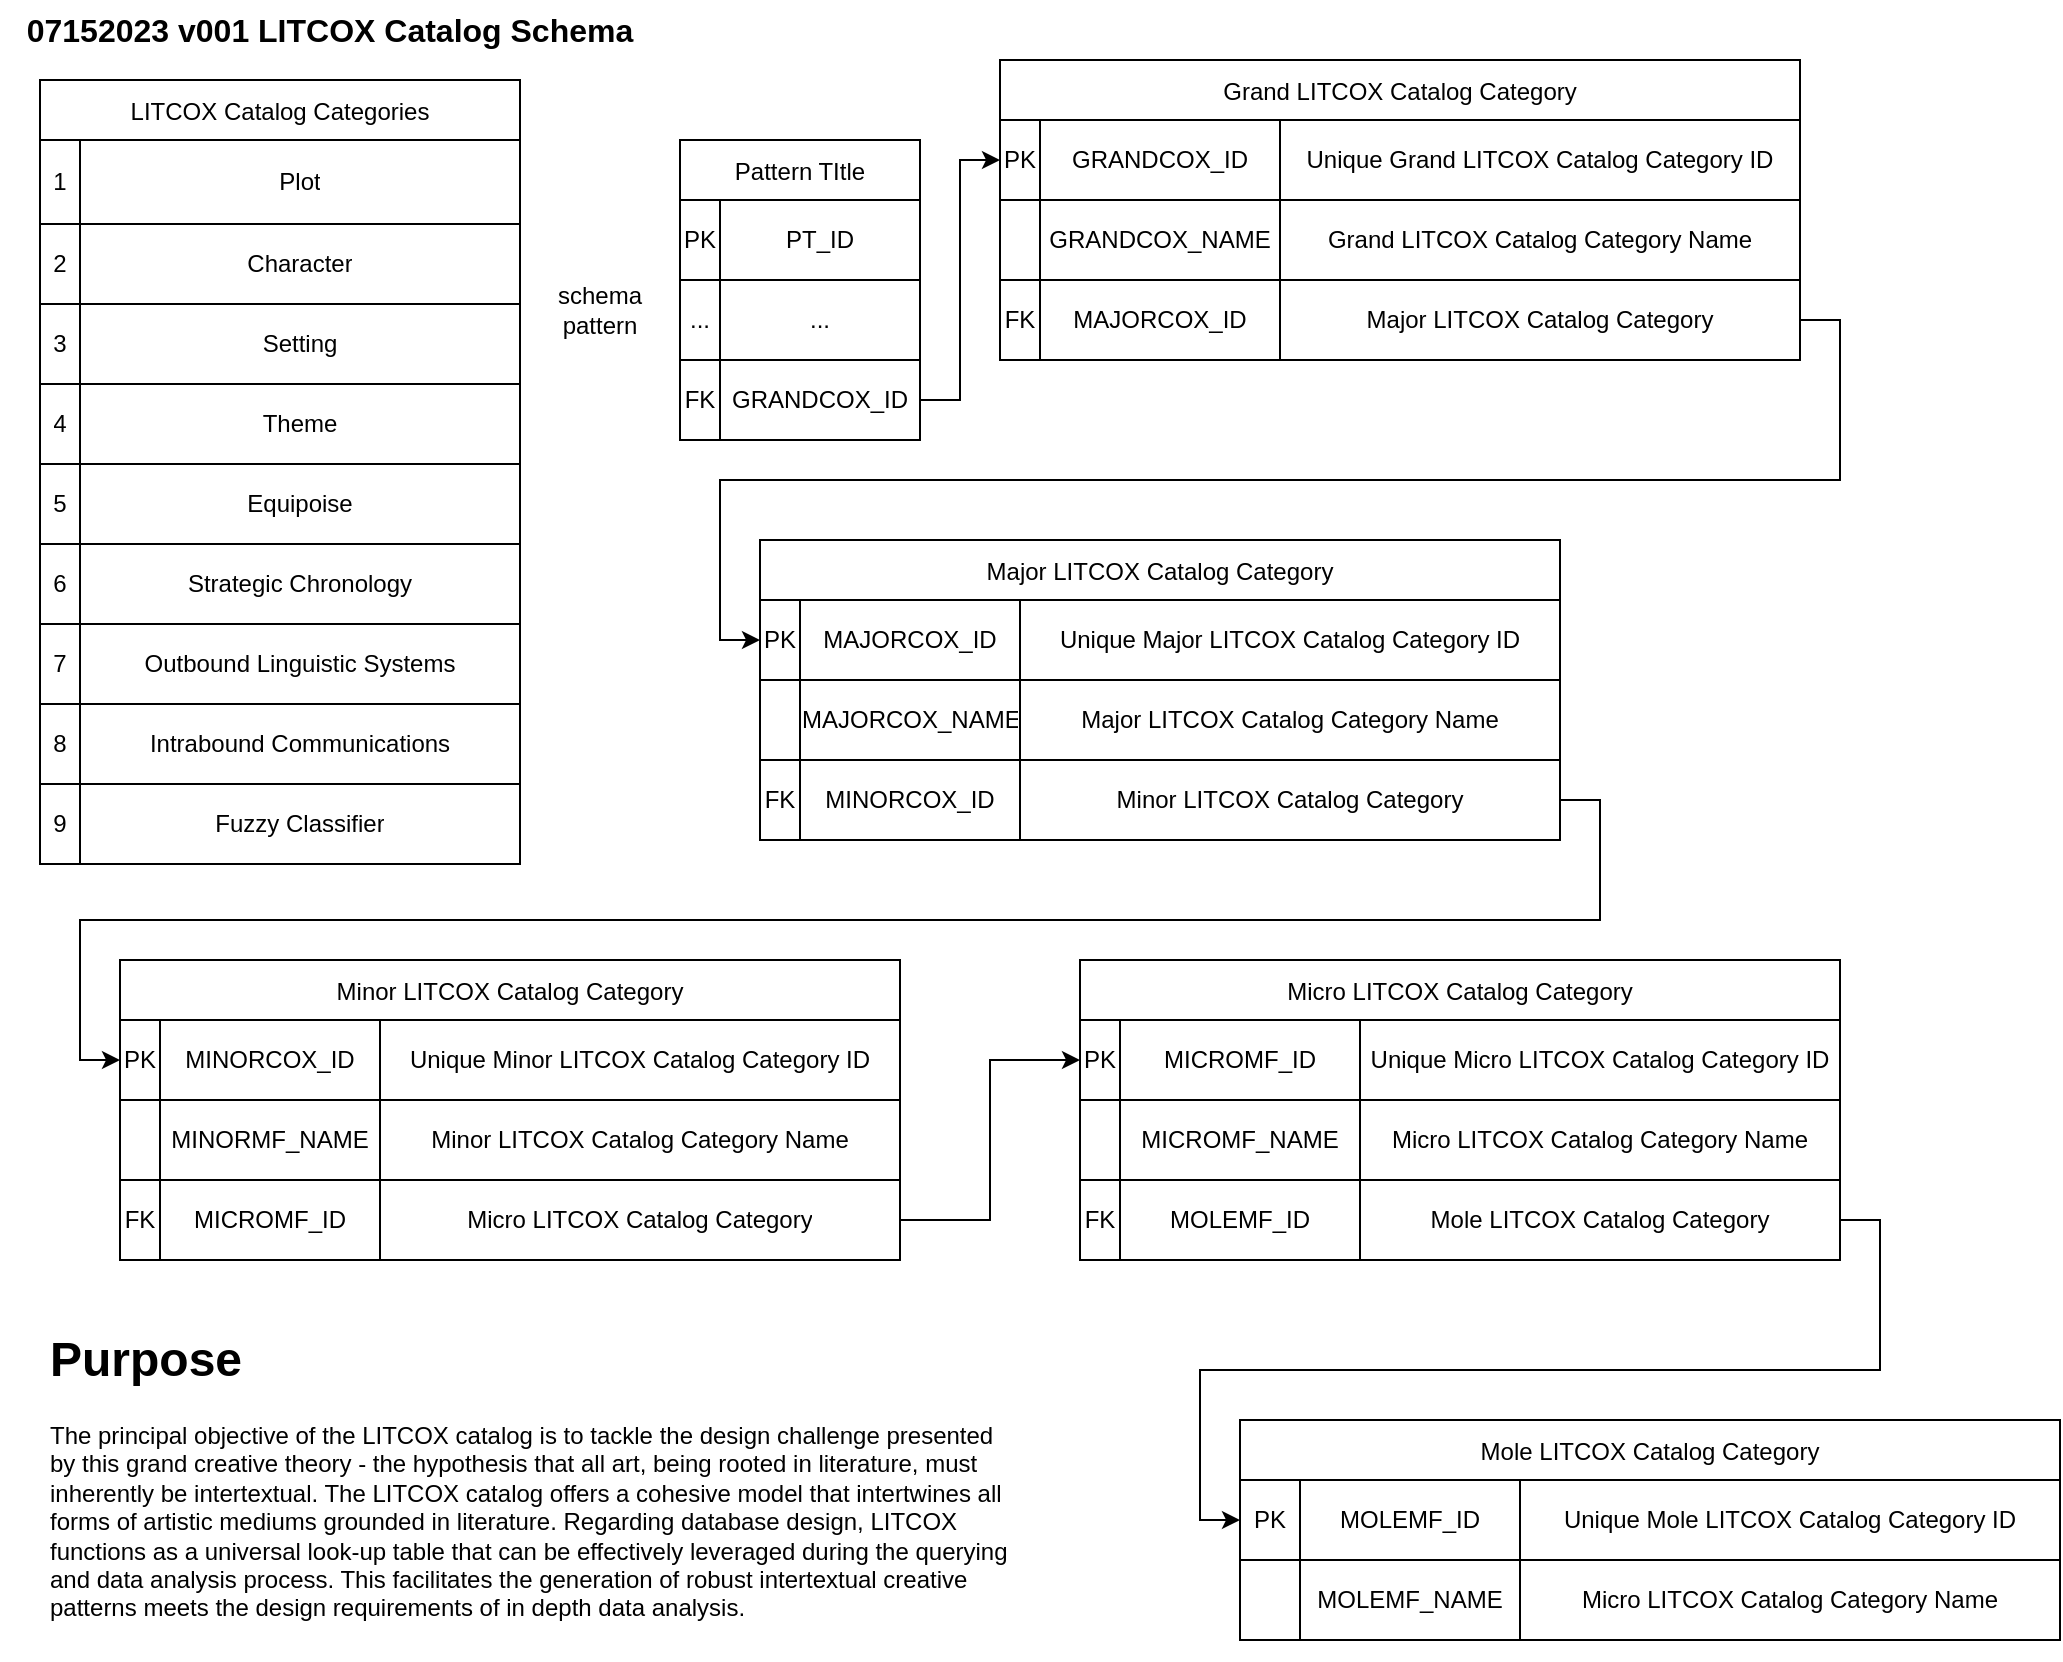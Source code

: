 <mxfile version="21.6.1" type="device">
  <diagram name="Page-1" id="Z0K_hNXm-fF-s0UROovW">
    <mxGraphModel dx="1311" dy="781" grid="1" gridSize="10" guides="1" tooltips="1" connect="1" arrows="1" fold="1" page="1" pageScale="1" pageWidth="1100" pageHeight="850" math="0" shadow="0">
      <root>
        <mxCell id="0" />
        <mxCell id="1" parent="0" />
        <mxCell id="4fYYVfL1sjbBRpTHsgUR-1" value="07152023 v001 LITCOX Catalog Schema" style="text;html=1;strokeColor=none;fillColor=none;align=center;verticalAlign=middle;whiteSpace=wrap;rounded=0;fontSize=16;fontStyle=1" vertex="1" parent="1">
          <mxGeometry x="20" y="10" width="330" height="30" as="geometry" />
        </mxCell>
        <mxCell id="4fYYVfL1sjbBRpTHsgUR-2" value="LITCOX Catalog Categories" style="shape=table;startSize=30;container=1;collapsible=0;childLayout=tableLayout;" vertex="1" parent="1">
          <mxGeometry x="40" y="50" width="240" height="392" as="geometry" />
        </mxCell>
        <mxCell id="4fYYVfL1sjbBRpTHsgUR-3" value="" style="shape=tableRow;horizontal=0;startSize=0;swimlaneHead=0;swimlaneBody=0;strokeColor=inherit;top=0;left=0;bottom=0;right=0;collapsible=0;dropTarget=0;fillColor=none;points=[[0,0.5],[1,0.5]];portConstraint=eastwest;" vertex="1" parent="4fYYVfL1sjbBRpTHsgUR-2">
          <mxGeometry y="30" width="240" height="42" as="geometry" />
        </mxCell>
        <mxCell id="4fYYVfL1sjbBRpTHsgUR-4" value="1" style="shape=partialRectangle;html=1;whiteSpace=wrap;connectable=0;strokeColor=inherit;overflow=hidden;fillColor=none;top=0;left=0;bottom=0;right=0;pointerEvents=1;" vertex="1" parent="4fYYVfL1sjbBRpTHsgUR-3">
          <mxGeometry width="20" height="42" as="geometry">
            <mxRectangle width="20" height="42" as="alternateBounds" />
          </mxGeometry>
        </mxCell>
        <mxCell id="4fYYVfL1sjbBRpTHsgUR-5" value="Plot" style="shape=partialRectangle;html=1;whiteSpace=wrap;connectable=0;strokeColor=inherit;overflow=hidden;fillColor=none;top=0;left=0;bottom=0;right=0;pointerEvents=1;" vertex="1" parent="4fYYVfL1sjbBRpTHsgUR-3">
          <mxGeometry x="20" width="220" height="42" as="geometry">
            <mxRectangle width="220" height="42" as="alternateBounds" />
          </mxGeometry>
        </mxCell>
        <mxCell id="4fYYVfL1sjbBRpTHsgUR-6" value="" style="shape=tableRow;horizontal=0;startSize=0;swimlaneHead=0;swimlaneBody=0;strokeColor=inherit;top=0;left=0;bottom=0;right=0;collapsible=0;dropTarget=0;fillColor=none;points=[[0,0.5],[1,0.5]];portConstraint=eastwest;" vertex="1" parent="4fYYVfL1sjbBRpTHsgUR-2">
          <mxGeometry y="72" width="240" height="40" as="geometry" />
        </mxCell>
        <mxCell id="4fYYVfL1sjbBRpTHsgUR-7" value="2" style="shape=partialRectangle;html=1;whiteSpace=wrap;connectable=0;strokeColor=inherit;overflow=hidden;fillColor=none;top=0;left=0;bottom=0;right=0;pointerEvents=1;" vertex="1" parent="4fYYVfL1sjbBRpTHsgUR-6">
          <mxGeometry width="20" height="40" as="geometry">
            <mxRectangle width="20" height="40" as="alternateBounds" />
          </mxGeometry>
        </mxCell>
        <mxCell id="4fYYVfL1sjbBRpTHsgUR-8" value="Character" style="shape=partialRectangle;html=1;whiteSpace=wrap;connectable=0;strokeColor=inherit;overflow=hidden;fillColor=none;top=0;left=0;bottom=0;right=0;pointerEvents=1;" vertex="1" parent="4fYYVfL1sjbBRpTHsgUR-6">
          <mxGeometry x="20" width="220" height="40" as="geometry">
            <mxRectangle width="220" height="40" as="alternateBounds" />
          </mxGeometry>
        </mxCell>
        <mxCell id="4fYYVfL1sjbBRpTHsgUR-9" value="" style="shape=tableRow;horizontal=0;startSize=0;swimlaneHead=0;swimlaneBody=0;strokeColor=inherit;top=0;left=0;bottom=0;right=0;collapsible=0;dropTarget=0;fillColor=none;points=[[0,0.5],[1,0.5]];portConstraint=eastwest;" vertex="1" parent="4fYYVfL1sjbBRpTHsgUR-2">
          <mxGeometry y="112" width="240" height="40" as="geometry" />
        </mxCell>
        <mxCell id="4fYYVfL1sjbBRpTHsgUR-10" value="3" style="shape=partialRectangle;html=1;whiteSpace=wrap;connectable=0;strokeColor=inherit;overflow=hidden;fillColor=none;top=0;left=0;bottom=0;right=0;pointerEvents=1;" vertex="1" parent="4fYYVfL1sjbBRpTHsgUR-9">
          <mxGeometry width="20" height="40" as="geometry">
            <mxRectangle width="20" height="40" as="alternateBounds" />
          </mxGeometry>
        </mxCell>
        <mxCell id="4fYYVfL1sjbBRpTHsgUR-11" value="Setting" style="shape=partialRectangle;html=1;whiteSpace=wrap;connectable=0;strokeColor=inherit;overflow=hidden;fillColor=none;top=0;left=0;bottom=0;right=0;pointerEvents=1;" vertex="1" parent="4fYYVfL1sjbBRpTHsgUR-9">
          <mxGeometry x="20" width="220" height="40" as="geometry">
            <mxRectangle width="220" height="40" as="alternateBounds" />
          </mxGeometry>
        </mxCell>
        <mxCell id="4fYYVfL1sjbBRpTHsgUR-12" value="" style="shape=tableRow;horizontal=0;startSize=0;swimlaneHead=0;swimlaneBody=0;strokeColor=inherit;top=0;left=0;bottom=0;right=0;collapsible=0;dropTarget=0;fillColor=none;points=[[0,0.5],[1,0.5]];portConstraint=eastwest;" vertex="1" parent="4fYYVfL1sjbBRpTHsgUR-2">
          <mxGeometry y="152" width="240" height="40" as="geometry" />
        </mxCell>
        <mxCell id="4fYYVfL1sjbBRpTHsgUR-13" value="4" style="shape=partialRectangle;html=1;whiteSpace=wrap;connectable=0;strokeColor=inherit;overflow=hidden;fillColor=none;top=0;left=0;bottom=0;right=0;pointerEvents=1;" vertex="1" parent="4fYYVfL1sjbBRpTHsgUR-12">
          <mxGeometry width="20" height="40" as="geometry">
            <mxRectangle width="20" height="40" as="alternateBounds" />
          </mxGeometry>
        </mxCell>
        <mxCell id="4fYYVfL1sjbBRpTHsgUR-14" value="Theme" style="shape=partialRectangle;html=1;whiteSpace=wrap;connectable=0;strokeColor=inherit;overflow=hidden;fillColor=none;top=0;left=0;bottom=0;right=0;pointerEvents=1;" vertex="1" parent="4fYYVfL1sjbBRpTHsgUR-12">
          <mxGeometry x="20" width="220" height="40" as="geometry">
            <mxRectangle width="220" height="40" as="alternateBounds" />
          </mxGeometry>
        </mxCell>
        <mxCell id="4fYYVfL1sjbBRpTHsgUR-15" value="" style="shape=tableRow;horizontal=0;startSize=0;swimlaneHead=0;swimlaneBody=0;strokeColor=inherit;top=0;left=0;bottom=0;right=0;collapsible=0;dropTarget=0;fillColor=none;points=[[0,0.5],[1,0.5]];portConstraint=eastwest;" vertex="1" parent="4fYYVfL1sjbBRpTHsgUR-2">
          <mxGeometry y="192" width="240" height="40" as="geometry" />
        </mxCell>
        <mxCell id="4fYYVfL1sjbBRpTHsgUR-16" value="5" style="shape=partialRectangle;html=1;whiteSpace=wrap;connectable=0;strokeColor=inherit;overflow=hidden;fillColor=none;top=0;left=0;bottom=0;right=0;pointerEvents=1;" vertex="1" parent="4fYYVfL1sjbBRpTHsgUR-15">
          <mxGeometry width="20" height="40" as="geometry">
            <mxRectangle width="20" height="40" as="alternateBounds" />
          </mxGeometry>
        </mxCell>
        <mxCell id="4fYYVfL1sjbBRpTHsgUR-17" value="Equipoise" style="shape=partialRectangle;html=1;whiteSpace=wrap;connectable=0;strokeColor=inherit;overflow=hidden;fillColor=none;top=0;left=0;bottom=0;right=0;pointerEvents=1;" vertex="1" parent="4fYYVfL1sjbBRpTHsgUR-15">
          <mxGeometry x="20" width="220" height="40" as="geometry">
            <mxRectangle width="220" height="40" as="alternateBounds" />
          </mxGeometry>
        </mxCell>
        <mxCell id="4fYYVfL1sjbBRpTHsgUR-18" value="" style="shape=tableRow;horizontal=0;startSize=0;swimlaneHead=0;swimlaneBody=0;strokeColor=inherit;top=0;left=0;bottom=0;right=0;collapsible=0;dropTarget=0;fillColor=none;points=[[0,0.5],[1,0.5]];portConstraint=eastwest;" vertex="1" parent="4fYYVfL1sjbBRpTHsgUR-2">
          <mxGeometry y="232" width="240" height="40" as="geometry" />
        </mxCell>
        <mxCell id="4fYYVfL1sjbBRpTHsgUR-19" value="6" style="shape=partialRectangle;html=1;whiteSpace=wrap;connectable=0;strokeColor=inherit;overflow=hidden;fillColor=none;top=0;left=0;bottom=0;right=0;pointerEvents=1;" vertex="1" parent="4fYYVfL1sjbBRpTHsgUR-18">
          <mxGeometry width="20" height="40" as="geometry">
            <mxRectangle width="20" height="40" as="alternateBounds" />
          </mxGeometry>
        </mxCell>
        <mxCell id="4fYYVfL1sjbBRpTHsgUR-20" value="Strategic Chronology" style="shape=partialRectangle;html=1;whiteSpace=wrap;connectable=0;strokeColor=inherit;overflow=hidden;fillColor=none;top=0;left=0;bottom=0;right=0;pointerEvents=1;" vertex="1" parent="4fYYVfL1sjbBRpTHsgUR-18">
          <mxGeometry x="20" width="220" height="40" as="geometry">
            <mxRectangle width="220" height="40" as="alternateBounds" />
          </mxGeometry>
        </mxCell>
        <mxCell id="4fYYVfL1sjbBRpTHsgUR-21" value="" style="shape=tableRow;horizontal=0;startSize=0;swimlaneHead=0;swimlaneBody=0;strokeColor=inherit;top=0;left=0;bottom=0;right=0;collapsible=0;dropTarget=0;fillColor=none;points=[[0,0.5],[1,0.5]];portConstraint=eastwest;" vertex="1" parent="4fYYVfL1sjbBRpTHsgUR-2">
          <mxGeometry y="272" width="240" height="40" as="geometry" />
        </mxCell>
        <mxCell id="4fYYVfL1sjbBRpTHsgUR-22" value="7" style="shape=partialRectangle;html=1;whiteSpace=wrap;connectable=0;strokeColor=inherit;overflow=hidden;fillColor=none;top=0;left=0;bottom=0;right=0;pointerEvents=1;" vertex="1" parent="4fYYVfL1sjbBRpTHsgUR-21">
          <mxGeometry width="20" height="40" as="geometry">
            <mxRectangle width="20" height="40" as="alternateBounds" />
          </mxGeometry>
        </mxCell>
        <mxCell id="4fYYVfL1sjbBRpTHsgUR-23" value="Outbound Linguistic Systems" style="shape=partialRectangle;html=1;whiteSpace=wrap;connectable=0;strokeColor=inherit;overflow=hidden;fillColor=none;top=0;left=0;bottom=0;right=0;pointerEvents=1;" vertex="1" parent="4fYYVfL1sjbBRpTHsgUR-21">
          <mxGeometry x="20" width="220" height="40" as="geometry">
            <mxRectangle width="220" height="40" as="alternateBounds" />
          </mxGeometry>
        </mxCell>
        <mxCell id="4fYYVfL1sjbBRpTHsgUR-24" value="" style="shape=tableRow;horizontal=0;startSize=0;swimlaneHead=0;swimlaneBody=0;strokeColor=inherit;top=0;left=0;bottom=0;right=0;collapsible=0;dropTarget=0;fillColor=none;points=[[0,0.5],[1,0.5]];portConstraint=eastwest;" vertex="1" parent="4fYYVfL1sjbBRpTHsgUR-2">
          <mxGeometry y="312" width="240" height="40" as="geometry" />
        </mxCell>
        <mxCell id="4fYYVfL1sjbBRpTHsgUR-25" value="8" style="shape=partialRectangle;html=1;whiteSpace=wrap;connectable=0;strokeColor=inherit;overflow=hidden;fillColor=none;top=0;left=0;bottom=0;right=0;pointerEvents=1;" vertex="1" parent="4fYYVfL1sjbBRpTHsgUR-24">
          <mxGeometry width="20" height="40" as="geometry">
            <mxRectangle width="20" height="40" as="alternateBounds" />
          </mxGeometry>
        </mxCell>
        <mxCell id="4fYYVfL1sjbBRpTHsgUR-26" value="Intrabound Communications" style="shape=partialRectangle;html=1;whiteSpace=wrap;connectable=0;strokeColor=inherit;overflow=hidden;fillColor=none;top=0;left=0;bottom=0;right=0;pointerEvents=1;" vertex="1" parent="4fYYVfL1sjbBRpTHsgUR-24">
          <mxGeometry x="20" width="220" height="40" as="geometry">
            <mxRectangle width="220" height="40" as="alternateBounds" />
          </mxGeometry>
        </mxCell>
        <mxCell id="4fYYVfL1sjbBRpTHsgUR-27" value="" style="shape=tableRow;horizontal=0;startSize=0;swimlaneHead=0;swimlaneBody=0;strokeColor=inherit;top=0;left=0;bottom=0;right=0;collapsible=0;dropTarget=0;fillColor=none;points=[[0,0.5],[1,0.5]];portConstraint=eastwest;" vertex="1" parent="4fYYVfL1sjbBRpTHsgUR-2">
          <mxGeometry y="352" width="240" height="40" as="geometry" />
        </mxCell>
        <mxCell id="4fYYVfL1sjbBRpTHsgUR-28" value="9" style="shape=partialRectangle;html=1;whiteSpace=wrap;connectable=0;strokeColor=inherit;overflow=hidden;fillColor=none;top=0;left=0;bottom=0;right=0;pointerEvents=1;" vertex="1" parent="4fYYVfL1sjbBRpTHsgUR-27">
          <mxGeometry width="20" height="40" as="geometry">
            <mxRectangle width="20" height="40" as="alternateBounds" />
          </mxGeometry>
        </mxCell>
        <mxCell id="4fYYVfL1sjbBRpTHsgUR-29" value="Fuzzy Classifier" style="shape=partialRectangle;html=1;whiteSpace=wrap;connectable=0;strokeColor=inherit;overflow=hidden;fillColor=none;top=0;left=0;bottom=0;right=0;pointerEvents=1;" vertex="1" parent="4fYYVfL1sjbBRpTHsgUR-27">
          <mxGeometry x="20" width="220" height="40" as="geometry">
            <mxRectangle width="220" height="40" as="alternateBounds" />
          </mxGeometry>
        </mxCell>
        <mxCell id="4fYYVfL1sjbBRpTHsgUR-109" value="Pattern TItle" style="shape=table;startSize=30;container=1;collapsible=0;childLayout=tableLayout;" vertex="1" parent="1">
          <mxGeometry x="360" y="80" width="120" height="150" as="geometry" />
        </mxCell>
        <mxCell id="4fYYVfL1sjbBRpTHsgUR-110" value="" style="shape=tableRow;horizontal=0;startSize=0;swimlaneHead=0;swimlaneBody=0;strokeColor=inherit;top=0;left=0;bottom=0;right=0;collapsible=0;dropTarget=0;fillColor=none;points=[[0,0.5],[1,0.5]];portConstraint=eastwest;" vertex="1" parent="4fYYVfL1sjbBRpTHsgUR-109">
          <mxGeometry y="30" width="120" height="40" as="geometry" />
        </mxCell>
        <mxCell id="4fYYVfL1sjbBRpTHsgUR-111" value="PK" style="shape=partialRectangle;html=1;whiteSpace=wrap;connectable=0;strokeColor=inherit;overflow=hidden;fillColor=none;top=0;left=0;bottom=0;right=0;pointerEvents=1;" vertex="1" parent="4fYYVfL1sjbBRpTHsgUR-110">
          <mxGeometry width="20" height="40" as="geometry">
            <mxRectangle width="20" height="40" as="alternateBounds" />
          </mxGeometry>
        </mxCell>
        <mxCell id="4fYYVfL1sjbBRpTHsgUR-112" value="PT_ID" style="shape=partialRectangle;html=1;whiteSpace=wrap;connectable=0;strokeColor=inherit;overflow=hidden;fillColor=none;top=0;left=0;bottom=0;right=0;pointerEvents=1;" vertex="1" parent="4fYYVfL1sjbBRpTHsgUR-110">
          <mxGeometry x="20" width="100" height="40" as="geometry">
            <mxRectangle width="100" height="40" as="alternateBounds" />
          </mxGeometry>
        </mxCell>
        <mxCell id="4fYYVfL1sjbBRpTHsgUR-113" value="" style="shape=tableRow;horizontal=0;startSize=0;swimlaneHead=0;swimlaneBody=0;strokeColor=inherit;top=0;left=0;bottom=0;right=0;collapsible=0;dropTarget=0;fillColor=none;points=[[0,0.5],[1,0.5]];portConstraint=eastwest;" vertex="1" parent="4fYYVfL1sjbBRpTHsgUR-109">
          <mxGeometry y="70" width="120" height="40" as="geometry" />
        </mxCell>
        <mxCell id="4fYYVfL1sjbBRpTHsgUR-114" value="..." style="shape=partialRectangle;html=1;whiteSpace=wrap;connectable=0;strokeColor=inherit;overflow=hidden;fillColor=none;top=0;left=0;bottom=0;right=0;pointerEvents=1;" vertex="1" parent="4fYYVfL1sjbBRpTHsgUR-113">
          <mxGeometry width="20" height="40" as="geometry">
            <mxRectangle width="20" height="40" as="alternateBounds" />
          </mxGeometry>
        </mxCell>
        <mxCell id="4fYYVfL1sjbBRpTHsgUR-115" value="..." style="shape=partialRectangle;html=1;whiteSpace=wrap;connectable=0;strokeColor=inherit;overflow=hidden;fillColor=none;top=0;left=0;bottom=0;right=0;pointerEvents=1;" vertex="1" parent="4fYYVfL1sjbBRpTHsgUR-113">
          <mxGeometry x="20" width="100" height="40" as="geometry">
            <mxRectangle width="100" height="40" as="alternateBounds" />
          </mxGeometry>
        </mxCell>
        <mxCell id="4fYYVfL1sjbBRpTHsgUR-116" value="" style="shape=tableRow;horizontal=0;startSize=0;swimlaneHead=0;swimlaneBody=0;strokeColor=inherit;top=0;left=0;bottom=0;right=0;collapsible=0;dropTarget=0;fillColor=none;points=[[0,0.5],[1,0.5]];portConstraint=eastwest;" vertex="1" parent="4fYYVfL1sjbBRpTHsgUR-109">
          <mxGeometry y="110" width="120" height="40" as="geometry" />
        </mxCell>
        <mxCell id="4fYYVfL1sjbBRpTHsgUR-117" value="FK" style="shape=partialRectangle;html=1;whiteSpace=wrap;connectable=0;strokeColor=inherit;overflow=hidden;fillColor=none;top=0;left=0;bottom=0;right=0;pointerEvents=1;" vertex="1" parent="4fYYVfL1sjbBRpTHsgUR-116">
          <mxGeometry width="20" height="40" as="geometry">
            <mxRectangle width="20" height="40" as="alternateBounds" />
          </mxGeometry>
        </mxCell>
        <mxCell id="4fYYVfL1sjbBRpTHsgUR-118" value="GRANDCOX_ID" style="shape=partialRectangle;html=1;whiteSpace=wrap;connectable=0;strokeColor=inherit;overflow=hidden;fillColor=none;top=0;left=0;bottom=0;right=0;pointerEvents=1;" vertex="1" parent="4fYYVfL1sjbBRpTHsgUR-116">
          <mxGeometry x="20" width="100" height="40" as="geometry">
            <mxRectangle width="100" height="40" as="alternateBounds" />
          </mxGeometry>
        </mxCell>
        <mxCell id="4fYYVfL1sjbBRpTHsgUR-119" value="Grand LITCOX Catalog Category" style="shape=table;startSize=30;container=1;collapsible=0;childLayout=tableLayout;" vertex="1" parent="1">
          <mxGeometry x="520" y="40" width="400" height="150" as="geometry" />
        </mxCell>
        <mxCell id="4fYYVfL1sjbBRpTHsgUR-120" value="" style="shape=tableRow;horizontal=0;startSize=0;swimlaneHead=0;swimlaneBody=0;strokeColor=inherit;top=0;left=0;bottom=0;right=0;collapsible=0;dropTarget=0;fillColor=none;points=[[0,0.5],[1,0.5]];portConstraint=eastwest;" vertex="1" parent="4fYYVfL1sjbBRpTHsgUR-119">
          <mxGeometry y="30" width="400" height="40" as="geometry" />
        </mxCell>
        <mxCell id="4fYYVfL1sjbBRpTHsgUR-121" value="PK" style="shape=partialRectangle;html=1;whiteSpace=wrap;connectable=0;strokeColor=inherit;overflow=hidden;fillColor=none;top=0;left=0;bottom=0;right=0;pointerEvents=1;" vertex="1" parent="4fYYVfL1sjbBRpTHsgUR-120">
          <mxGeometry width="20" height="40" as="geometry">
            <mxRectangle width="20" height="40" as="alternateBounds" />
          </mxGeometry>
        </mxCell>
        <mxCell id="4fYYVfL1sjbBRpTHsgUR-122" value="GRANDCOX_ID" style="shape=partialRectangle;html=1;whiteSpace=wrap;connectable=0;strokeColor=inherit;overflow=hidden;fillColor=none;top=0;left=0;bottom=0;right=0;pointerEvents=1;" vertex="1" parent="4fYYVfL1sjbBRpTHsgUR-120">
          <mxGeometry x="20" width="120" height="40" as="geometry">
            <mxRectangle width="120" height="40" as="alternateBounds" />
          </mxGeometry>
        </mxCell>
        <mxCell id="4fYYVfL1sjbBRpTHsgUR-123" value="Unique Grand&amp;nbsp;LITCOX Catalog Category&amp;nbsp;ID" style="shape=partialRectangle;html=1;whiteSpace=wrap;connectable=0;strokeColor=inherit;overflow=hidden;fillColor=none;top=0;left=0;bottom=0;right=0;pointerEvents=1;" vertex="1" parent="4fYYVfL1sjbBRpTHsgUR-120">
          <mxGeometry x="140" width="260" height="40" as="geometry">
            <mxRectangle width="260" height="40" as="alternateBounds" />
          </mxGeometry>
        </mxCell>
        <mxCell id="4fYYVfL1sjbBRpTHsgUR-124" value="" style="shape=tableRow;horizontal=0;startSize=0;swimlaneHead=0;swimlaneBody=0;strokeColor=inherit;top=0;left=0;bottom=0;right=0;collapsible=0;dropTarget=0;fillColor=none;points=[[0,0.5],[1,0.5]];portConstraint=eastwest;" vertex="1" parent="4fYYVfL1sjbBRpTHsgUR-119">
          <mxGeometry y="70" width="400" height="40" as="geometry" />
        </mxCell>
        <mxCell id="4fYYVfL1sjbBRpTHsgUR-125" value="" style="shape=partialRectangle;html=1;whiteSpace=wrap;connectable=0;strokeColor=inherit;overflow=hidden;fillColor=none;top=0;left=0;bottom=0;right=0;pointerEvents=1;" vertex="1" parent="4fYYVfL1sjbBRpTHsgUR-124">
          <mxGeometry width="20" height="40" as="geometry">
            <mxRectangle width="20" height="40" as="alternateBounds" />
          </mxGeometry>
        </mxCell>
        <mxCell id="4fYYVfL1sjbBRpTHsgUR-126" value="GRANDCOX_NAME" style="shape=partialRectangle;html=1;whiteSpace=wrap;connectable=0;strokeColor=inherit;overflow=hidden;fillColor=none;top=0;left=0;bottom=0;right=0;pointerEvents=1;" vertex="1" parent="4fYYVfL1sjbBRpTHsgUR-124">
          <mxGeometry x="20" width="120" height="40" as="geometry">
            <mxRectangle width="120" height="40" as="alternateBounds" />
          </mxGeometry>
        </mxCell>
        <mxCell id="4fYYVfL1sjbBRpTHsgUR-127" value="Grand&amp;nbsp;LITCOX Catalog Category&amp;nbsp;Name" style="shape=partialRectangle;html=1;whiteSpace=wrap;connectable=0;strokeColor=inherit;overflow=hidden;fillColor=none;top=0;left=0;bottom=0;right=0;pointerEvents=1;" vertex="1" parent="4fYYVfL1sjbBRpTHsgUR-124">
          <mxGeometry x="140" width="260" height="40" as="geometry">
            <mxRectangle width="260" height="40" as="alternateBounds" />
          </mxGeometry>
        </mxCell>
        <mxCell id="4fYYVfL1sjbBRpTHsgUR-128" value="" style="shape=tableRow;horizontal=0;startSize=0;swimlaneHead=0;swimlaneBody=0;strokeColor=inherit;top=0;left=0;bottom=0;right=0;collapsible=0;dropTarget=0;fillColor=none;points=[[0,0.5],[1,0.5]];portConstraint=eastwest;" vertex="1" parent="4fYYVfL1sjbBRpTHsgUR-119">
          <mxGeometry y="110" width="400" height="40" as="geometry" />
        </mxCell>
        <mxCell id="4fYYVfL1sjbBRpTHsgUR-129" value="FK" style="shape=partialRectangle;html=1;whiteSpace=wrap;connectable=0;strokeColor=inherit;overflow=hidden;fillColor=none;top=0;left=0;bottom=0;right=0;pointerEvents=1;" vertex="1" parent="4fYYVfL1sjbBRpTHsgUR-128">
          <mxGeometry width="20" height="40" as="geometry">
            <mxRectangle width="20" height="40" as="alternateBounds" />
          </mxGeometry>
        </mxCell>
        <mxCell id="4fYYVfL1sjbBRpTHsgUR-130" value="MAJORCOX_ID" style="shape=partialRectangle;html=1;whiteSpace=wrap;connectable=0;strokeColor=inherit;overflow=hidden;fillColor=none;top=0;left=0;bottom=0;right=0;pointerEvents=1;" vertex="1" parent="4fYYVfL1sjbBRpTHsgUR-128">
          <mxGeometry x="20" width="120" height="40" as="geometry">
            <mxRectangle width="120" height="40" as="alternateBounds" />
          </mxGeometry>
        </mxCell>
        <mxCell id="4fYYVfL1sjbBRpTHsgUR-131" value="Major&amp;nbsp;LITCOX Catalog Category" style="shape=partialRectangle;html=1;whiteSpace=wrap;connectable=0;strokeColor=inherit;overflow=hidden;fillColor=none;top=0;left=0;bottom=0;right=0;pointerEvents=1;" vertex="1" parent="4fYYVfL1sjbBRpTHsgUR-128">
          <mxGeometry x="140" width="260" height="40" as="geometry">
            <mxRectangle width="260" height="40" as="alternateBounds" />
          </mxGeometry>
        </mxCell>
        <mxCell id="4fYYVfL1sjbBRpTHsgUR-133" value="Major LITCOX Catalog Category" style="shape=table;startSize=30;container=1;collapsible=0;childLayout=tableLayout;" vertex="1" parent="1">
          <mxGeometry x="400" y="280" width="400" height="150" as="geometry" />
        </mxCell>
        <mxCell id="4fYYVfL1sjbBRpTHsgUR-134" value="" style="shape=tableRow;horizontal=0;startSize=0;swimlaneHead=0;swimlaneBody=0;strokeColor=inherit;top=0;left=0;bottom=0;right=0;collapsible=0;dropTarget=0;fillColor=none;points=[[0,0.5],[1,0.5]];portConstraint=eastwest;" vertex="1" parent="4fYYVfL1sjbBRpTHsgUR-133">
          <mxGeometry y="30" width="400" height="40" as="geometry" />
        </mxCell>
        <mxCell id="4fYYVfL1sjbBRpTHsgUR-135" value="PK" style="shape=partialRectangle;html=1;whiteSpace=wrap;connectable=0;strokeColor=inherit;overflow=hidden;fillColor=none;top=0;left=0;bottom=0;right=0;pointerEvents=1;" vertex="1" parent="4fYYVfL1sjbBRpTHsgUR-134">
          <mxGeometry width="20" height="40" as="geometry">
            <mxRectangle width="20" height="40" as="alternateBounds" />
          </mxGeometry>
        </mxCell>
        <mxCell id="4fYYVfL1sjbBRpTHsgUR-136" value="MAJORCOX_ID" style="shape=partialRectangle;html=1;whiteSpace=wrap;connectable=0;strokeColor=inherit;overflow=hidden;fillColor=none;top=0;left=0;bottom=0;right=0;pointerEvents=1;" vertex="1" parent="4fYYVfL1sjbBRpTHsgUR-134">
          <mxGeometry x="20" width="110" height="40" as="geometry">
            <mxRectangle width="110" height="40" as="alternateBounds" />
          </mxGeometry>
        </mxCell>
        <mxCell id="4fYYVfL1sjbBRpTHsgUR-137" value="Unique Major LITCOX Catalog Category&amp;nbsp;ID" style="shape=partialRectangle;html=1;whiteSpace=wrap;connectable=0;strokeColor=inherit;overflow=hidden;fillColor=none;top=0;left=0;bottom=0;right=0;pointerEvents=1;" vertex="1" parent="4fYYVfL1sjbBRpTHsgUR-134">
          <mxGeometry x="130" width="270" height="40" as="geometry">
            <mxRectangle width="270" height="40" as="alternateBounds" />
          </mxGeometry>
        </mxCell>
        <mxCell id="4fYYVfL1sjbBRpTHsgUR-138" value="" style="shape=tableRow;horizontal=0;startSize=0;swimlaneHead=0;swimlaneBody=0;strokeColor=inherit;top=0;left=0;bottom=0;right=0;collapsible=0;dropTarget=0;fillColor=none;points=[[0,0.5],[1,0.5]];portConstraint=eastwest;" vertex="1" parent="4fYYVfL1sjbBRpTHsgUR-133">
          <mxGeometry y="70" width="400" height="40" as="geometry" />
        </mxCell>
        <mxCell id="4fYYVfL1sjbBRpTHsgUR-139" value="" style="shape=partialRectangle;html=1;whiteSpace=wrap;connectable=0;strokeColor=inherit;overflow=hidden;fillColor=none;top=0;left=0;bottom=0;right=0;pointerEvents=1;" vertex="1" parent="4fYYVfL1sjbBRpTHsgUR-138">
          <mxGeometry width="20" height="40" as="geometry">
            <mxRectangle width="20" height="40" as="alternateBounds" />
          </mxGeometry>
        </mxCell>
        <mxCell id="4fYYVfL1sjbBRpTHsgUR-140" value="MAJORCOX_NAME" style="shape=partialRectangle;html=1;whiteSpace=wrap;connectable=0;strokeColor=inherit;overflow=hidden;fillColor=none;top=0;left=0;bottom=0;right=0;pointerEvents=1;" vertex="1" parent="4fYYVfL1sjbBRpTHsgUR-138">
          <mxGeometry x="20" width="110" height="40" as="geometry">
            <mxRectangle width="110" height="40" as="alternateBounds" />
          </mxGeometry>
        </mxCell>
        <mxCell id="4fYYVfL1sjbBRpTHsgUR-141" value="Major LITCOX Catalog Category&amp;nbsp;Name" style="shape=partialRectangle;html=1;whiteSpace=wrap;connectable=0;strokeColor=inherit;overflow=hidden;fillColor=none;top=0;left=0;bottom=0;right=0;pointerEvents=1;" vertex="1" parent="4fYYVfL1sjbBRpTHsgUR-138">
          <mxGeometry x="130" width="270" height="40" as="geometry">
            <mxRectangle width="270" height="40" as="alternateBounds" />
          </mxGeometry>
        </mxCell>
        <mxCell id="4fYYVfL1sjbBRpTHsgUR-142" value="" style="shape=tableRow;horizontal=0;startSize=0;swimlaneHead=0;swimlaneBody=0;strokeColor=inherit;top=0;left=0;bottom=0;right=0;collapsible=0;dropTarget=0;fillColor=none;points=[[0,0.5],[1,0.5]];portConstraint=eastwest;" vertex="1" parent="4fYYVfL1sjbBRpTHsgUR-133">
          <mxGeometry y="110" width="400" height="40" as="geometry" />
        </mxCell>
        <mxCell id="4fYYVfL1sjbBRpTHsgUR-143" value="FK" style="shape=partialRectangle;html=1;whiteSpace=wrap;connectable=0;strokeColor=inherit;overflow=hidden;fillColor=none;top=0;left=0;bottom=0;right=0;pointerEvents=1;" vertex="1" parent="4fYYVfL1sjbBRpTHsgUR-142">
          <mxGeometry width="20" height="40" as="geometry">
            <mxRectangle width="20" height="40" as="alternateBounds" />
          </mxGeometry>
        </mxCell>
        <mxCell id="4fYYVfL1sjbBRpTHsgUR-144" value="MINORCOX_ID" style="shape=partialRectangle;html=1;whiteSpace=wrap;connectable=0;strokeColor=inherit;overflow=hidden;fillColor=none;top=0;left=0;bottom=0;right=0;pointerEvents=1;" vertex="1" parent="4fYYVfL1sjbBRpTHsgUR-142">
          <mxGeometry x="20" width="110" height="40" as="geometry">
            <mxRectangle width="110" height="40" as="alternateBounds" />
          </mxGeometry>
        </mxCell>
        <mxCell id="4fYYVfL1sjbBRpTHsgUR-145" value="Minor LITCOX Catalog Category" style="shape=partialRectangle;html=1;whiteSpace=wrap;connectable=0;strokeColor=inherit;overflow=hidden;fillColor=none;top=0;left=0;bottom=0;right=0;pointerEvents=1;" vertex="1" parent="4fYYVfL1sjbBRpTHsgUR-142">
          <mxGeometry x="130" width="270" height="40" as="geometry">
            <mxRectangle width="270" height="40" as="alternateBounds" />
          </mxGeometry>
        </mxCell>
        <mxCell id="4fYYVfL1sjbBRpTHsgUR-147" value="Minor LITCOX Catalog Category" style="shape=table;startSize=30;container=1;collapsible=0;childLayout=tableLayout;" vertex="1" parent="1">
          <mxGeometry x="80" y="490" width="390" height="150" as="geometry" />
        </mxCell>
        <mxCell id="4fYYVfL1sjbBRpTHsgUR-148" value="" style="shape=tableRow;horizontal=0;startSize=0;swimlaneHead=0;swimlaneBody=0;strokeColor=inherit;top=0;left=0;bottom=0;right=0;collapsible=0;dropTarget=0;fillColor=none;points=[[0,0.5],[1,0.5]];portConstraint=eastwest;" vertex="1" parent="4fYYVfL1sjbBRpTHsgUR-147">
          <mxGeometry y="30" width="390" height="40" as="geometry" />
        </mxCell>
        <mxCell id="4fYYVfL1sjbBRpTHsgUR-149" value="PK" style="shape=partialRectangle;html=1;whiteSpace=wrap;connectable=0;strokeColor=inherit;overflow=hidden;fillColor=none;top=0;left=0;bottom=0;right=0;pointerEvents=1;" vertex="1" parent="4fYYVfL1sjbBRpTHsgUR-148">
          <mxGeometry width="20" height="40" as="geometry">
            <mxRectangle width="20" height="40" as="alternateBounds" />
          </mxGeometry>
        </mxCell>
        <mxCell id="4fYYVfL1sjbBRpTHsgUR-150" value="MINORCOX_ID" style="shape=partialRectangle;html=1;whiteSpace=wrap;connectable=0;strokeColor=inherit;overflow=hidden;fillColor=none;top=0;left=0;bottom=0;right=0;pointerEvents=1;" vertex="1" parent="4fYYVfL1sjbBRpTHsgUR-148">
          <mxGeometry x="20" width="110" height="40" as="geometry">
            <mxRectangle width="110" height="40" as="alternateBounds" />
          </mxGeometry>
        </mxCell>
        <mxCell id="4fYYVfL1sjbBRpTHsgUR-151" value="Unique Minor&amp;nbsp;LITCOX Catalog Category&amp;nbsp;ID" style="shape=partialRectangle;html=1;whiteSpace=wrap;connectable=0;strokeColor=inherit;overflow=hidden;fillColor=none;top=0;left=0;bottom=0;right=0;pointerEvents=1;" vertex="1" parent="4fYYVfL1sjbBRpTHsgUR-148">
          <mxGeometry x="130" width="260" height="40" as="geometry">
            <mxRectangle width="260" height="40" as="alternateBounds" />
          </mxGeometry>
        </mxCell>
        <mxCell id="4fYYVfL1sjbBRpTHsgUR-152" value="" style="shape=tableRow;horizontal=0;startSize=0;swimlaneHead=0;swimlaneBody=0;strokeColor=inherit;top=0;left=0;bottom=0;right=0;collapsible=0;dropTarget=0;fillColor=none;points=[[0,0.5],[1,0.5]];portConstraint=eastwest;" vertex="1" parent="4fYYVfL1sjbBRpTHsgUR-147">
          <mxGeometry y="70" width="390" height="40" as="geometry" />
        </mxCell>
        <mxCell id="4fYYVfL1sjbBRpTHsgUR-153" value="" style="shape=partialRectangle;html=1;whiteSpace=wrap;connectable=0;strokeColor=inherit;overflow=hidden;fillColor=none;top=0;left=0;bottom=0;right=0;pointerEvents=1;" vertex="1" parent="4fYYVfL1sjbBRpTHsgUR-152">
          <mxGeometry width="20" height="40" as="geometry">
            <mxRectangle width="20" height="40" as="alternateBounds" />
          </mxGeometry>
        </mxCell>
        <mxCell id="4fYYVfL1sjbBRpTHsgUR-154" value="MINORMF_NAME" style="shape=partialRectangle;html=1;whiteSpace=wrap;connectable=0;strokeColor=inherit;overflow=hidden;fillColor=none;top=0;left=0;bottom=0;right=0;pointerEvents=1;" vertex="1" parent="4fYYVfL1sjbBRpTHsgUR-152">
          <mxGeometry x="20" width="110" height="40" as="geometry">
            <mxRectangle width="110" height="40" as="alternateBounds" />
          </mxGeometry>
        </mxCell>
        <mxCell id="4fYYVfL1sjbBRpTHsgUR-155" value="Minor&amp;nbsp;LITCOX Catalog Category&amp;nbsp;Name" style="shape=partialRectangle;html=1;whiteSpace=wrap;connectable=0;strokeColor=inherit;overflow=hidden;fillColor=none;top=0;left=0;bottom=0;right=0;pointerEvents=1;" vertex="1" parent="4fYYVfL1sjbBRpTHsgUR-152">
          <mxGeometry x="130" width="260" height="40" as="geometry">
            <mxRectangle width="260" height="40" as="alternateBounds" />
          </mxGeometry>
        </mxCell>
        <mxCell id="4fYYVfL1sjbBRpTHsgUR-156" style="shape=tableRow;horizontal=0;startSize=0;swimlaneHead=0;swimlaneBody=0;strokeColor=inherit;top=0;left=0;bottom=0;right=0;collapsible=0;dropTarget=0;fillColor=none;points=[[0,0.5],[1,0.5]];portConstraint=eastwest;" vertex="1" parent="4fYYVfL1sjbBRpTHsgUR-147">
          <mxGeometry y="110" width="390" height="40" as="geometry" />
        </mxCell>
        <mxCell id="4fYYVfL1sjbBRpTHsgUR-157" value="FK" style="shape=partialRectangle;html=1;whiteSpace=wrap;connectable=0;strokeColor=inherit;overflow=hidden;fillColor=none;top=0;left=0;bottom=0;right=0;pointerEvents=1;" vertex="1" parent="4fYYVfL1sjbBRpTHsgUR-156">
          <mxGeometry width="20" height="40" as="geometry">
            <mxRectangle width="20" height="40" as="alternateBounds" />
          </mxGeometry>
        </mxCell>
        <mxCell id="4fYYVfL1sjbBRpTHsgUR-158" value="MICROMF_ID" style="shape=partialRectangle;html=1;whiteSpace=wrap;connectable=0;strokeColor=inherit;overflow=hidden;fillColor=none;top=0;left=0;bottom=0;right=0;pointerEvents=1;" vertex="1" parent="4fYYVfL1sjbBRpTHsgUR-156">
          <mxGeometry x="20" width="110" height="40" as="geometry">
            <mxRectangle width="110" height="40" as="alternateBounds" />
          </mxGeometry>
        </mxCell>
        <mxCell id="4fYYVfL1sjbBRpTHsgUR-159" value="Micro&amp;nbsp;LITCOX Catalog Category" style="shape=partialRectangle;html=1;whiteSpace=wrap;connectable=0;strokeColor=inherit;overflow=hidden;fillColor=none;top=0;left=0;bottom=0;right=0;pointerEvents=1;" vertex="1" parent="4fYYVfL1sjbBRpTHsgUR-156">
          <mxGeometry x="130" width="260" height="40" as="geometry">
            <mxRectangle width="260" height="40" as="alternateBounds" />
          </mxGeometry>
        </mxCell>
        <mxCell id="4fYYVfL1sjbBRpTHsgUR-161" value="Micro LITCOX Catalog Category" style="shape=table;startSize=30;container=1;collapsible=0;childLayout=tableLayout;" vertex="1" parent="1">
          <mxGeometry x="560" y="490" width="380" height="150" as="geometry" />
        </mxCell>
        <mxCell id="4fYYVfL1sjbBRpTHsgUR-162" value="" style="shape=tableRow;horizontal=0;startSize=0;swimlaneHead=0;swimlaneBody=0;strokeColor=inherit;top=0;left=0;bottom=0;right=0;collapsible=0;dropTarget=0;fillColor=none;points=[[0,0.5],[1,0.5]];portConstraint=eastwest;" vertex="1" parent="4fYYVfL1sjbBRpTHsgUR-161">
          <mxGeometry y="30" width="380" height="40" as="geometry" />
        </mxCell>
        <mxCell id="4fYYVfL1sjbBRpTHsgUR-163" value="PK" style="shape=partialRectangle;html=1;whiteSpace=wrap;connectable=0;strokeColor=inherit;overflow=hidden;fillColor=none;top=0;left=0;bottom=0;right=0;pointerEvents=1;" vertex="1" parent="4fYYVfL1sjbBRpTHsgUR-162">
          <mxGeometry width="20" height="40" as="geometry">
            <mxRectangle width="20" height="40" as="alternateBounds" />
          </mxGeometry>
        </mxCell>
        <mxCell id="4fYYVfL1sjbBRpTHsgUR-164" value="MICROMF_ID" style="shape=partialRectangle;html=1;whiteSpace=wrap;connectable=0;strokeColor=inherit;overflow=hidden;fillColor=none;top=0;left=0;bottom=0;right=0;pointerEvents=1;" vertex="1" parent="4fYYVfL1sjbBRpTHsgUR-162">
          <mxGeometry x="20" width="120" height="40" as="geometry">
            <mxRectangle width="120" height="40" as="alternateBounds" />
          </mxGeometry>
        </mxCell>
        <mxCell id="4fYYVfL1sjbBRpTHsgUR-165" value="Unique Micro LITCOX Catalog Category&amp;nbsp;ID" style="shape=partialRectangle;html=1;whiteSpace=wrap;connectable=0;strokeColor=inherit;overflow=hidden;fillColor=none;top=0;left=0;bottom=0;right=0;pointerEvents=1;" vertex="1" parent="4fYYVfL1sjbBRpTHsgUR-162">
          <mxGeometry x="140" width="240" height="40" as="geometry">
            <mxRectangle width="240" height="40" as="alternateBounds" />
          </mxGeometry>
        </mxCell>
        <mxCell id="4fYYVfL1sjbBRpTHsgUR-166" value="" style="shape=tableRow;horizontal=0;startSize=0;swimlaneHead=0;swimlaneBody=0;strokeColor=inherit;top=0;left=0;bottom=0;right=0;collapsible=0;dropTarget=0;fillColor=none;points=[[0,0.5],[1,0.5]];portConstraint=eastwest;" vertex="1" parent="4fYYVfL1sjbBRpTHsgUR-161">
          <mxGeometry y="70" width="380" height="40" as="geometry" />
        </mxCell>
        <mxCell id="4fYYVfL1sjbBRpTHsgUR-167" value="" style="shape=partialRectangle;html=1;whiteSpace=wrap;connectable=0;strokeColor=inherit;overflow=hidden;fillColor=none;top=0;left=0;bottom=0;right=0;pointerEvents=1;" vertex="1" parent="4fYYVfL1sjbBRpTHsgUR-166">
          <mxGeometry width="20" height="40" as="geometry">
            <mxRectangle width="20" height="40" as="alternateBounds" />
          </mxGeometry>
        </mxCell>
        <mxCell id="4fYYVfL1sjbBRpTHsgUR-168" value="MICROMF_NAME" style="shape=partialRectangle;html=1;whiteSpace=wrap;connectable=0;strokeColor=inherit;overflow=hidden;fillColor=none;top=0;left=0;bottom=0;right=0;pointerEvents=1;" vertex="1" parent="4fYYVfL1sjbBRpTHsgUR-166">
          <mxGeometry x="20" width="120" height="40" as="geometry">
            <mxRectangle width="120" height="40" as="alternateBounds" />
          </mxGeometry>
        </mxCell>
        <mxCell id="4fYYVfL1sjbBRpTHsgUR-169" value="Micro LITCOX Catalog Category&amp;nbsp;Name" style="shape=partialRectangle;html=1;whiteSpace=wrap;connectable=0;strokeColor=inherit;overflow=hidden;fillColor=none;top=0;left=0;bottom=0;right=0;pointerEvents=1;" vertex="1" parent="4fYYVfL1sjbBRpTHsgUR-166">
          <mxGeometry x="140" width="240" height="40" as="geometry">
            <mxRectangle width="240" height="40" as="alternateBounds" />
          </mxGeometry>
        </mxCell>
        <mxCell id="4fYYVfL1sjbBRpTHsgUR-170" style="shape=tableRow;horizontal=0;startSize=0;swimlaneHead=0;swimlaneBody=0;strokeColor=inherit;top=0;left=0;bottom=0;right=0;collapsible=0;dropTarget=0;fillColor=none;points=[[0,0.5],[1,0.5]];portConstraint=eastwest;" vertex="1" parent="4fYYVfL1sjbBRpTHsgUR-161">
          <mxGeometry y="110" width="380" height="40" as="geometry" />
        </mxCell>
        <mxCell id="4fYYVfL1sjbBRpTHsgUR-171" value="FK" style="shape=partialRectangle;html=1;whiteSpace=wrap;connectable=0;strokeColor=inherit;overflow=hidden;fillColor=none;top=0;left=0;bottom=0;right=0;pointerEvents=1;" vertex="1" parent="4fYYVfL1sjbBRpTHsgUR-170">
          <mxGeometry width="20" height="40" as="geometry">
            <mxRectangle width="20" height="40" as="alternateBounds" />
          </mxGeometry>
        </mxCell>
        <mxCell id="4fYYVfL1sjbBRpTHsgUR-172" value="MOLEMF_ID" style="shape=partialRectangle;html=1;whiteSpace=wrap;connectable=0;strokeColor=inherit;overflow=hidden;fillColor=none;top=0;left=0;bottom=0;right=0;pointerEvents=1;" vertex="1" parent="4fYYVfL1sjbBRpTHsgUR-170">
          <mxGeometry x="20" width="120" height="40" as="geometry">
            <mxRectangle width="120" height="40" as="alternateBounds" />
          </mxGeometry>
        </mxCell>
        <mxCell id="4fYYVfL1sjbBRpTHsgUR-173" value="Mole LITCOX Catalog Category" style="shape=partialRectangle;html=1;whiteSpace=wrap;connectable=0;strokeColor=inherit;overflow=hidden;fillColor=none;top=0;left=0;bottom=0;right=0;pointerEvents=1;" vertex="1" parent="4fYYVfL1sjbBRpTHsgUR-170">
          <mxGeometry x="140" width="240" height="40" as="geometry">
            <mxRectangle width="240" height="40" as="alternateBounds" />
          </mxGeometry>
        </mxCell>
        <mxCell id="4fYYVfL1sjbBRpTHsgUR-174" value="Mole LITCOX Catalog Category" style="shape=table;startSize=30;container=1;collapsible=0;childLayout=tableLayout;" vertex="1" parent="1">
          <mxGeometry x="640" y="720" width="410" height="110" as="geometry" />
        </mxCell>
        <mxCell id="4fYYVfL1sjbBRpTHsgUR-175" value="" style="shape=tableRow;horizontal=0;startSize=0;swimlaneHead=0;swimlaneBody=0;strokeColor=inherit;top=0;left=0;bottom=0;right=0;collapsible=0;dropTarget=0;fillColor=none;points=[[0,0.5],[1,0.5]];portConstraint=eastwest;" vertex="1" parent="4fYYVfL1sjbBRpTHsgUR-174">
          <mxGeometry y="30" width="410" height="40" as="geometry" />
        </mxCell>
        <mxCell id="4fYYVfL1sjbBRpTHsgUR-176" value="PK" style="shape=partialRectangle;html=1;whiteSpace=wrap;connectable=0;strokeColor=inherit;overflow=hidden;fillColor=none;top=0;left=0;bottom=0;right=0;pointerEvents=1;" vertex="1" parent="4fYYVfL1sjbBRpTHsgUR-175">
          <mxGeometry width="30" height="40" as="geometry">
            <mxRectangle width="30" height="40" as="alternateBounds" />
          </mxGeometry>
        </mxCell>
        <mxCell id="4fYYVfL1sjbBRpTHsgUR-177" value="MOLEMF_ID" style="shape=partialRectangle;html=1;whiteSpace=wrap;connectable=0;strokeColor=inherit;overflow=hidden;fillColor=none;top=0;left=0;bottom=0;right=0;pointerEvents=1;" vertex="1" parent="4fYYVfL1sjbBRpTHsgUR-175">
          <mxGeometry x="30" width="110" height="40" as="geometry">
            <mxRectangle width="110" height="40" as="alternateBounds" />
          </mxGeometry>
        </mxCell>
        <mxCell id="4fYYVfL1sjbBRpTHsgUR-178" value="Unique Mole LITCOX Catalog Category&amp;nbsp;ID" style="shape=partialRectangle;html=1;whiteSpace=wrap;connectable=0;strokeColor=inherit;overflow=hidden;fillColor=none;top=0;left=0;bottom=0;right=0;pointerEvents=1;" vertex="1" parent="4fYYVfL1sjbBRpTHsgUR-175">
          <mxGeometry x="140" width="270" height="40" as="geometry">
            <mxRectangle width="270" height="40" as="alternateBounds" />
          </mxGeometry>
        </mxCell>
        <mxCell id="4fYYVfL1sjbBRpTHsgUR-179" value="" style="shape=tableRow;horizontal=0;startSize=0;swimlaneHead=0;swimlaneBody=0;strokeColor=inherit;top=0;left=0;bottom=0;right=0;collapsible=0;dropTarget=0;fillColor=none;points=[[0,0.5],[1,0.5]];portConstraint=eastwest;" vertex="1" parent="4fYYVfL1sjbBRpTHsgUR-174">
          <mxGeometry y="70" width="410" height="40" as="geometry" />
        </mxCell>
        <mxCell id="4fYYVfL1sjbBRpTHsgUR-180" value="" style="shape=partialRectangle;html=1;whiteSpace=wrap;connectable=0;strokeColor=inherit;overflow=hidden;fillColor=none;top=0;left=0;bottom=0;right=0;pointerEvents=1;" vertex="1" parent="4fYYVfL1sjbBRpTHsgUR-179">
          <mxGeometry width="30" height="40" as="geometry">
            <mxRectangle width="30" height="40" as="alternateBounds" />
          </mxGeometry>
        </mxCell>
        <mxCell id="4fYYVfL1sjbBRpTHsgUR-181" value="MOLEMF_NAME" style="shape=partialRectangle;html=1;whiteSpace=wrap;connectable=0;strokeColor=inherit;overflow=hidden;fillColor=none;top=0;left=0;bottom=0;right=0;pointerEvents=1;" vertex="1" parent="4fYYVfL1sjbBRpTHsgUR-179">
          <mxGeometry x="30" width="110" height="40" as="geometry">
            <mxRectangle width="110" height="40" as="alternateBounds" />
          </mxGeometry>
        </mxCell>
        <mxCell id="4fYYVfL1sjbBRpTHsgUR-182" value="Micro LITCOX Catalog Category&amp;nbsp;Name" style="shape=partialRectangle;html=1;whiteSpace=wrap;connectable=0;strokeColor=inherit;overflow=hidden;fillColor=none;top=0;left=0;bottom=0;right=0;pointerEvents=1;" vertex="1" parent="4fYYVfL1sjbBRpTHsgUR-179">
          <mxGeometry x="140" width="270" height="40" as="geometry">
            <mxRectangle width="270" height="40" as="alternateBounds" />
          </mxGeometry>
        </mxCell>
        <mxCell id="4fYYVfL1sjbBRpTHsgUR-185" value="schema pattern" style="text;html=1;strokeColor=none;fillColor=none;align=center;verticalAlign=middle;whiteSpace=wrap;rounded=0;" vertex="1" parent="1">
          <mxGeometry x="290" y="150" width="60" height="30" as="geometry" />
        </mxCell>
        <mxCell id="4fYYVfL1sjbBRpTHsgUR-187" style="edgeStyle=orthogonalEdgeStyle;rounded=0;orthogonalLoop=1;jettySize=auto;html=1;exitX=1;exitY=0.5;exitDx=0;exitDy=0;entryX=0;entryY=0.5;entryDx=0;entryDy=0;" edge="1" parent="1" source="4fYYVfL1sjbBRpTHsgUR-116" target="4fYYVfL1sjbBRpTHsgUR-120">
          <mxGeometry relative="1" as="geometry" />
        </mxCell>
        <mxCell id="4fYYVfL1sjbBRpTHsgUR-200" style="edgeStyle=orthogonalEdgeStyle;rounded=0;orthogonalLoop=1;jettySize=auto;html=1;exitX=1;exitY=0.5;exitDx=0;exitDy=0;entryX=0;entryY=0.5;entryDx=0;entryDy=0;" edge="1" parent="1" source="4fYYVfL1sjbBRpTHsgUR-156" target="4fYYVfL1sjbBRpTHsgUR-162">
          <mxGeometry relative="1" as="geometry" />
        </mxCell>
        <mxCell id="4fYYVfL1sjbBRpTHsgUR-202" style="edgeStyle=orthogonalEdgeStyle;rounded=0;orthogonalLoop=1;jettySize=auto;html=1;exitX=1;exitY=0.5;exitDx=0;exitDy=0;entryX=0;entryY=0.5;entryDx=0;entryDy=0;" edge="1" parent="1" source="4fYYVfL1sjbBRpTHsgUR-128" target="4fYYVfL1sjbBRpTHsgUR-134">
          <mxGeometry relative="1" as="geometry" />
        </mxCell>
        <mxCell id="4fYYVfL1sjbBRpTHsgUR-203" style="edgeStyle=orthogonalEdgeStyle;rounded=0;orthogonalLoop=1;jettySize=auto;html=1;exitX=1;exitY=0.5;exitDx=0;exitDy=0;entryX=0;entryY=0.5;entryDx=0;entryDy=0;" edge="1" parent="1" source="4fYYVfL1sjbBRpTHsgUR-142" target="4fYYVfL1sjbBRpTHsgUR-148">
          <mxGeometry relative="1" as="geometry">
            <Array as="points">
              <mxPoint x="820" y="410" />
              <mxPoint x="820" y="470" />
              <mxPoint x="60" y="470" />
              <mxPoint x="60" y="540" />
            </Array>
          </mxGeometry>
        </mxCell>
        <mxCell id="4fYYVfL1sjbBRpTHsgUR-204" style="edgeStyle=orthogonalEdgeStyle;rounded=0;orthogonalLoop=1;jettySize=auto;html=1;exitX=1;exitY=0.5;exitDx=0;exitDy=0;entryX=0;entryY=0.5;entryDx=0;entryDy=0;" edge="1" parent="1" source="4fYYVfL1sjbBRpTHsgUR-170" target="4fYYVfL1sjbBRpTHsgUR-175">
          <mxGeometry relative="1" as="geometry" />
        </mxCell>
        <mxCell id="4fYYVfL1sjbBRpTHsgUR-206" value="&lt;h1&gt;Purpose&lt;/h1&gt;&lt;p&gt;The principal objective of the LITCOX catalog is to tackle the design challenge presented by this grand creative theory - the hypothesis that all art, being rooted in literature, must inherently be intertextual. The LITCOX catalog offers a cohesive model that intertwines all forms of artistic mediums grounded in literature. Regarding database design, LITCOX functions as a universal look-up table that can be effectively leveraged during the querying and data analysis process. This facilitates the generation of robust intertextual creative patterns meets the design requirements of in depth data analysis.&lt;/p&gt;" style="text;html=1;strokeColor=none;fillColor=none;spacing=5;spacingTop=-20;whiteSpace=wrap;overflow=hidden;rounded=0;" vertex="1" parent="1">
          <mxGeometry x="40" y="670" width="490" height="170" as="geometry" />
        </mxCell>
      </root>
    </mxGraphModel>
  </diagram>
</mxfile>
